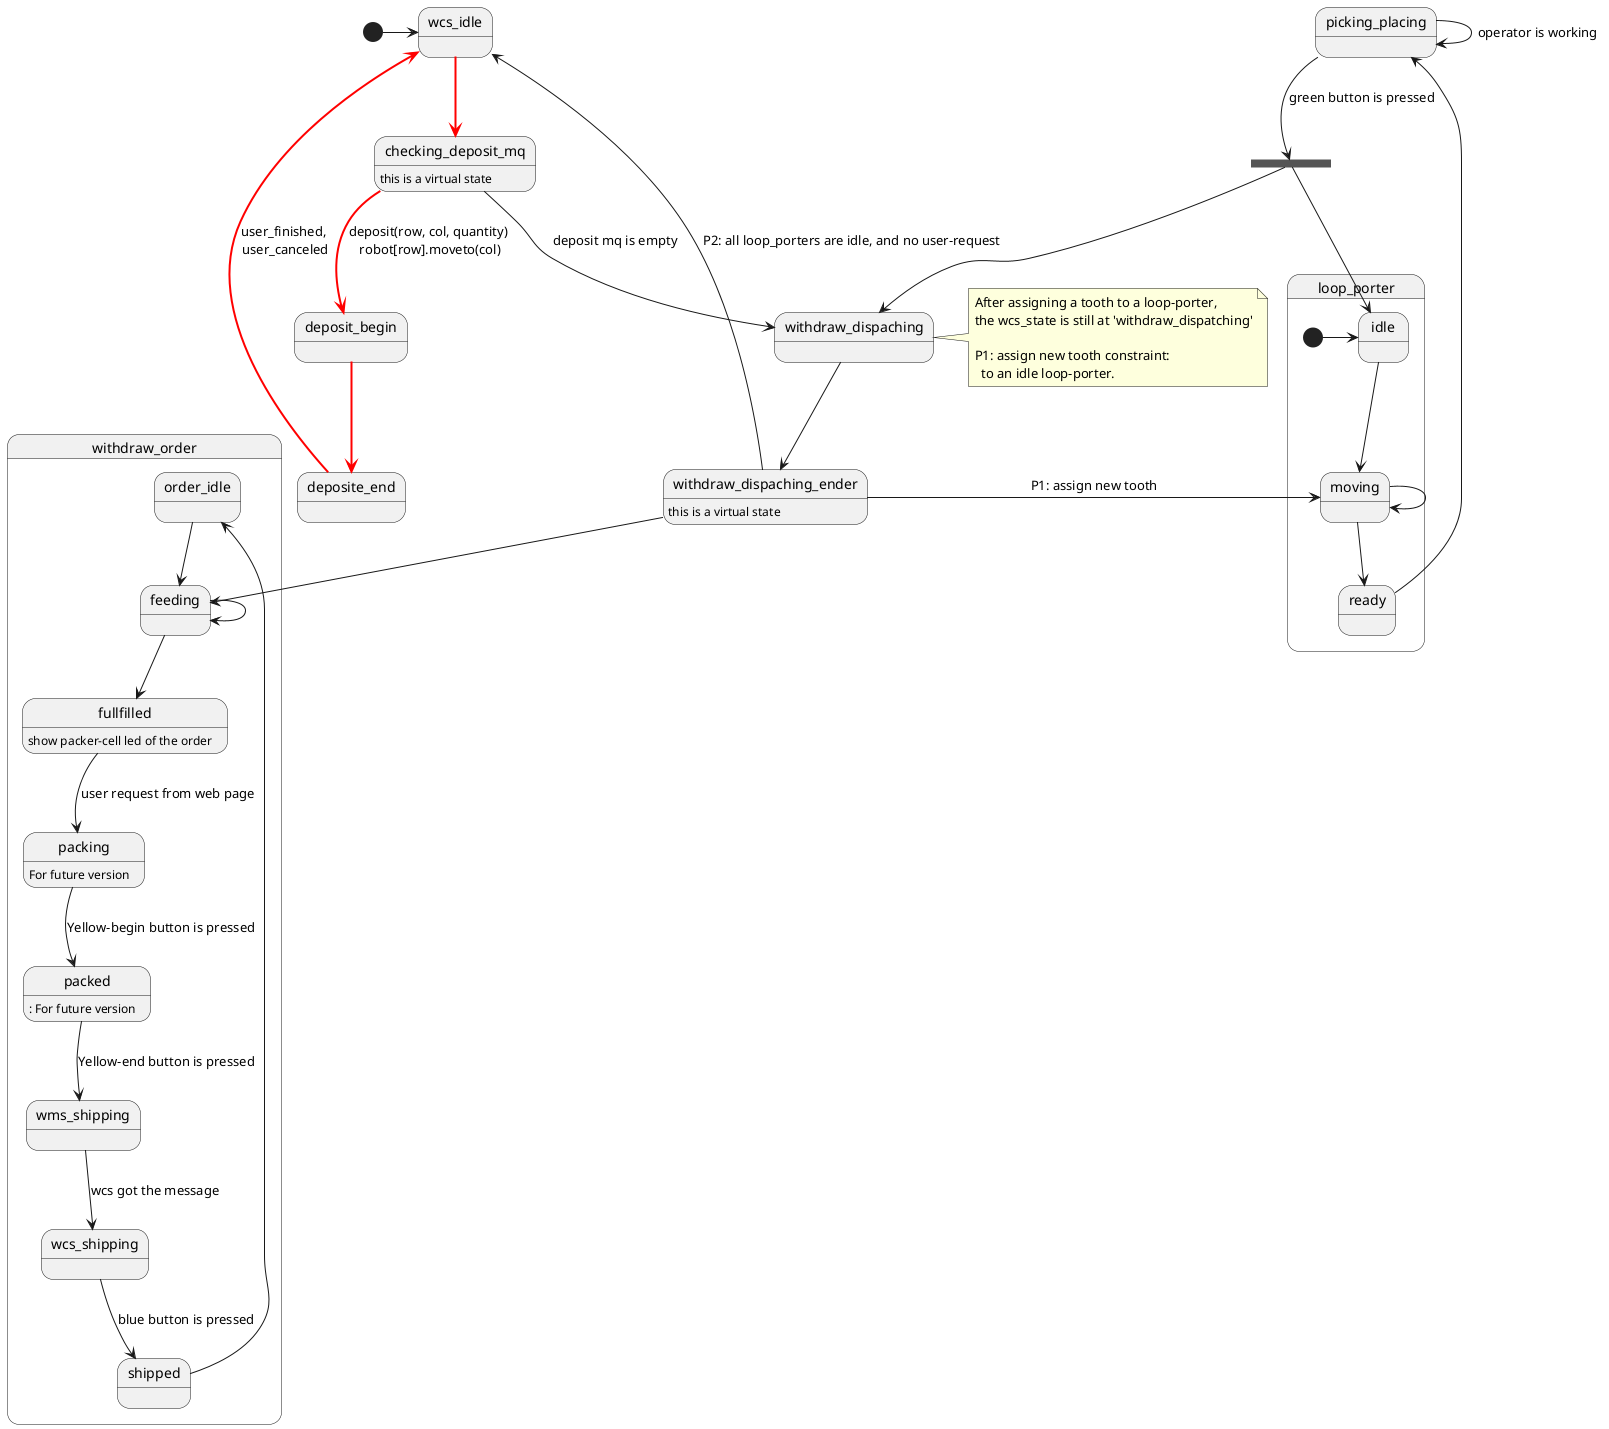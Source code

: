 @startuml
[*] -> wcs_idle

wcs_idle-[#red,bold]-> checking_deposit_mq
checking_deposit_mq -[#red,bold]-> deposit_begin: deposit(row, col, quantity) \nrobot[row].moveto(col)
deposit_begin -[#red,bold]-> deposite_end
deposite_end -[#red,bold]->wcs_idle: user_finished, \nuser_canceled

checking_deposit_mq --> withdraw_dispaching: deposit mq is empty
checking_deposit_mq: this is a virtual state
  state loop_porter {
    [*] -> idle 
    idle --> moving
    moving -> moving
    moving --> ready
  }
  
' checking_withdraw_request --> moving
state ending <<fork>>
ready-->picking_placing
picking_placing -> picking_placing: operator is working
picking_placing --> ending:  green button is pressed
ending --> idle
ending --> withdraw_dispaching
withdraw_dispaching --> withdraw_dispaching_ender
withdraw_dispaching_ender --> moving: P1: assign new tooth
withdraw_dispaching_ender -->  wcs_idle:  P2: all loop_porters are idle, and no user-request
withdraw_dispaching_ender: this is a virtual state
' checking_withdraw_request --> wcs_idle: request is empty
' checking_withdraw_request --> withdraw_begin: withdraw(list(row,col))
' withdraw_begin -->  withdraw_end: green button is pressed

note right of withdraw_dispaching
  After assigning a tooth to a loop-porter, 
  the wcs_state is still at 'withdraw_dispatching'

  P1: assign new tooth constraint: 
    to an idle loop-porter.
end note

state withdraw_order{
  order_idle --> feeding
  feeding --> feeding
  feeding --> fullfilled
  fullfilled --> packing: user request from web page
  packing --> packed: Yellow-begin button is pressed
  packed --> wms_shipping: Yellow-end button is pressed
  wms_shipping --> wcs_shipping: wcs got the message
  wcs_shipping --> shipped: blue button is pressed
  shipped --> order_idle
  packing: For future version
  packed:: For future version
  fullfilled: show packer-cell led of the order
}

withdraw_dispaching_ender --> feeding
@enduml
